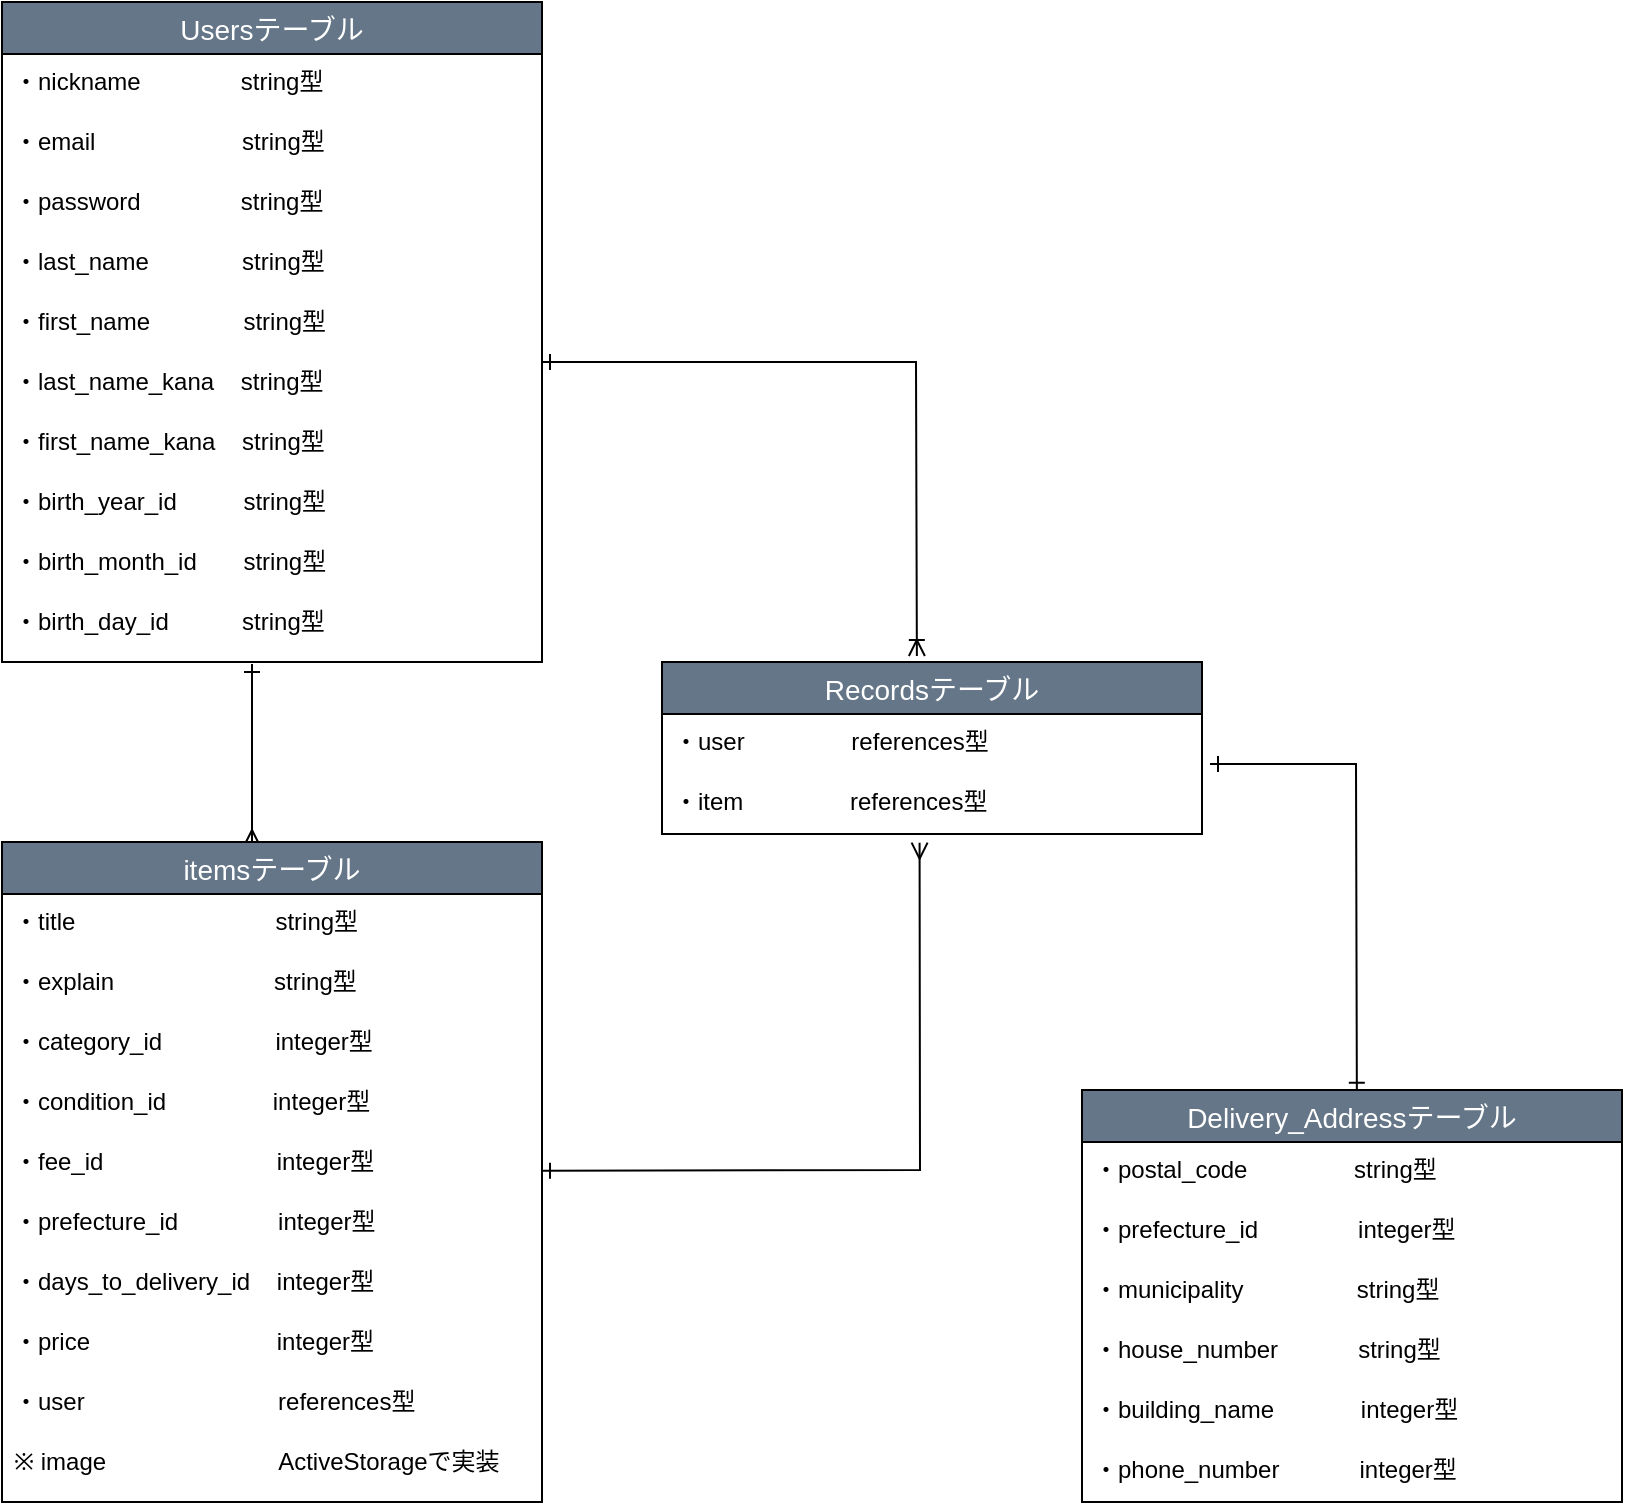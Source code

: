 <mxfile version="13.6.5">
    <diagram id="mjz8KrfB2l0ZpX_g3bW8" name="ページ1">
        <mxGraphModel dx="992" dy="777" grid="1" gridSize="10" guides="0" tooltips="1" connect="0" arrows="1" fold="1" page="1" pageScale="1" pageWidth="827" pageHeight="1169" math="0" shadow="0">
            <root>
                <mxCell id="0"/>
                <mxCell id="1" parent="0"/>
                <mxCell id="26" value="Usersテーブル" style="swimlane;fontStyle=0;childLayout=stackLayout;horizontal=1;startSize=26;horizontalStack=0;resizeParent=1;resizeParentMax=0;resizeLast=0;collapsible=1;marginBottom=0;align=center;fontSize=14;fillColor=#647687;fontColor=#ffffff;" parent="1" vertex="1">
                    <mxGeometry y="20" width="270" height="330" as="geometry">
                        <mxRectangle x="190" y="340" width="120" height="26" as="alternateBounds"/>
                    </mxGeometry>
                </mxCell>
                <mxCell id="27" value="・nickname               string型" style="text;strokeColor=none;fillColor=none;spacingLeft=4;spacingRight=4;overflow=hidden;rotatable=0;points=[[0,0.5],[1,0.5]];portConstraint=eastwest;fontSize=12;" parent="26" vertex="1">
                    <mxGeometry y="26" width="270" height="30" as="geometry"/>
                </mxCell>
                <UserObject label="・email                      string型" id="28">
                    <mxCell style="text;fillColor=none;spacingLeft=4;spacingRight=4;overflow=hidden;rotatable=0;points=[[0,0.5],[1,0.5]];portConstraint=eastwest;fontSize=12;" parent="26" vertex="1">
                        <mxGeometry y="56" width="270" height="30" as="geometry"/>
                    </mxCell>
                </UserObject>
                <mxCell id="29" value="・password               string型" style="text;fillColor=none;spacingLeft=4;spacingRight=4;overflow=hidden;rotatable=0;points=[[0,0.5],[1,0.5]];portConstraint=eastwest;fontSize=12;" parent="26" vertex="1">
                    <mxGeometry y="86" width="270" height="30" as="geometry"/>
                </mxCell>
                <mxCell id="37" value="・last_name              string型" style="text;fillColor=none;spacingLeft=4;spacingRight=4;overflow=hidden;rotatable=0;points=[[0,0.5],[1,0.5]];portConstraint=eastwest;fontSize=12;" parent="26" vertex="1">
                    <mxGeometry y="116" width="270" height="30" as="geometry"/>
                </mxCell>
                <mxCell id="39" value="・first_name              string型" style="text;fillColor=none;spacingLeft=4;spacingRight=4;overflow=hidden;rotatable=0;points=[[0,0.5],[1,0.5]];portConstraint=eastwest;fontSize=12;" parent="26" vertex="1">
                    <mxGeometry y="146" width="270" height="30" as="geometry"/>
                </mxCell>
                <mxCell id="40" value="・last_name_kana    string型" style="text;fillColor=none;spacingLeft=4;spacingRight=4;overflow=hidden;rotatable=0;points=[[0,0.5],[1,0.5]];portConstraint=eastwest;fontSize=12;" parent="26" vertex="1">
                    <mxGeometry y="176" width="270" height="30" as="geometry"/>
                </mxCell>
                <mxCell id="38" value="・first_name_kana    string型" style="text;fillColor=none;spacingLeft=4;spacingRight=4;overflow=hidden;rotatable=0;points=[[0,0.5],[1,0.5]];portConstraint=eastwest;fontSize=12;" parent="26" vertex="1">
                    <mxGeometry y="206" width="270" height="30" as="geometry"/>
                </mxCell>
                <mxCell id="41" value="・birth_year_id          string型" style="text;fillColor=none;spacingLeft=4;spacingRight=4;overflow=hidden;rotatable=0;points=[[0,0.5],[1,0.5]];portConstraint=eastwest;fontSize=12;" parent="26" vertex="1">
                    <mxGeometry y="236" width="270" height="30" as="geometry"/>
                </mxCell>
                <mxCell id="43" value="・birth_month_id       string型" style="text;fillColor=none;spacingLeft=4;spacingRight=4;overflow=hidden;rotatable=0;points=[[0,0.5],[1,0.5]];portConstraint=eastwest;fontSize=12;" parent="26" vertex="1">
                    <mxGeometry y="266" width="270" height="30" as="geometry"/>
                </mxCell>
                <mxCell id="42" value="・birth_day_id           string型" style="text;fillColor=none;spacingLeft=4;spacingRight=4;overflow=hidden;rotatable=0;points=[[0,0.5],[1,0.5]];portConstraint=eastwest;fontSize=12;" parent="26" vertex="1">
                    <mxGeometry y="296" width="270" height="34" as="geometry"/>
                </mxCell>
                <mxCell id="118" value="" style="endArrow=ERoneToMany;html=1;rounded=0;targetPerimeterSpacing=0;endSize=6;endFill=0;startArrow=ERone;startFill=0;entryX=0.472;entryY=-0.035;entryDx=0;entryDy=0;entryPerimeter=0;" parent="1" edge="1" target="111">
                    <mxGeometry relative="1" as="geometry">
                        <mxPoint x="270" y="200" as="sourcePoint"/>
                        <mxPoint x="500" y="200" as="targetPoint"/>
                        <Array as="points">
                            <mxPoint x="457" y="200"/>
                        </Array>
                    </mxGeometry>
                </mxCell>
                <mxCell id="111" value="Recordsテーブル" style="swimlane;fontStyle=0;childLayout=stackLayout;horizontal=1;startSize=26;horizontalStack=0;resizeParent=1;resizeParentMax=0;resizeLast=0;collapsible=1;marginBottom=0;align=center;fontSize=14;fillColor=#647687;fontColor=#ffffff;" parent="1" vertex="1">
                    <mxGeometry x="330" y="350" width="270" height="86" as="geometry">
                        <mxRectangle x="190" y="340" width="120" height="26" as="alternateBounds"/>
                    </mxGeometry>
                </mxCell>
                <mxCell id="112" value="・user                references型" style="text;strokeColor=none;fillColor=none;spacingLeft=4;spacingRight=4;overflow=hidden;rotatable=0;points=[[0,0.5],[1,0.5]];portConstraint=eastwest;fontSize=12;" parent="111" vertex="1">
                    <mxGeometry y="26" width="270" height="30" as="geometry"/>
                </mxCell>
                <UserObject label="・item                references型" id="113">
                    <mxCell style="text;fillColor=none;spacingLeft=4;spacingRight=4;overflow=hidden;rotatable=0;points=[[0,0.5],[1,0.5]];portConstraint=eastwest;fontSize=12;" parent="111" vertex="1">
                        <mxGeometry y="56" width="270" height="30" as="geometry"/>
                    </mxCell>
                </UserObject>
                <mxCell id="119" value="" style="endArrow=ERone;html=1;rounded=0;targetPerimeterSpacing=0;endSize=6;endFill=0;startArrow=ERmany;startFill=0;exitX=0.477;exitY=1.144;exitDx=0;exitDy=0;exitPerimeter=0;" parent="1" edge="1" source="113">
                    <mxGeometry relative="1" as="geometry">
                        <mxPoint x="370" y="604.33" as="sourcePoint"/>
                        <mxPoint x="270" y="604.33" as="targetPoint"/>
                        <Array as="points">
                            <mxPoint x="459" y="604"/>
                        </Array>
                    </mxGeometry>
                </mxCell>
                <mxCell id="121" value="" style="endArrow=ERmany;html=1;rounded=0;startArrow=ERone;startFill=0;endFill=0;entryX=0.463;entryY=0.006;entryDx=0;entryDy=0;entryPerimeter=0;exitX=0.463;exitY=0.006;exitDx=0;exitDy=0;exitPerimeter=0;" edge="1" parent="1" target="44">
                    <mxGeometry relative="1" as="geometry">
                        <mxPoint x="125" y="351" as="sourcePoint"/>
                        <mxPoint x="125" y="595" as="targetPoint"/>
                    </mxGeometry>
                </mxCell>
                <mxCell id="44" value="itemsテーブル" style="swimlane;fontStyle=0;childLayout=stackLayout;horizontal=1;startSize=26;horizontalStack=0;resizeParent=1;resizeParentMax=0;resizeLast=0;collapsible=1;marginBottom=0;align=center;fontSize=14;fillColor=#647687;fontColor=#ffffff;" parent="1" vertex="1">
                    <mxGeometry y="440" width="270" height="330" as="geometry">
                        <mxRectangle x="190" y="340" width="120" height="26" as="alternateBounds"/>
                    </mxGeometry>
                </mxCell>
                <mxCell id="45" value="・title                              string型" style="text;strokeColor=none;fillColor=none;spacingLeft=4;spacingRight=4;overflow=hidden;rotatable=0;points=[[0,0.5],[1,0.5]];portConstraint=eastwest;fontSize=12;" parent="44" vertex="1">
                    <mxGeometry y="26" width="270" height="30" as="geometry"/>
                </mxCell>
                <UserObject label="・explain                        string型" id="46">
                    <mxCell style="text;fillColor=none;spacingLeft=4;spacingRight=4;overflow=hidden;rotatable=0;points=[[0,0.5],[1,0.5]];portConstraint=eastwest;fontSize=12;" parent="44" vertex="1">
                        <mxGeometry y="56" width="270" height="30" as="geometry"/>
                    </mxCell>
                </UserObject>
                <mxCell id="52" value="・category_id                 integer型" style="text;fillColor=none;spacingLeft=4;spacingRight=4;overflow=hidden;rotatable=0;points=[[0,0.5],[1,0.5]];portConstraint=eastwest;fontSize=12;" parent="44" vertex="1">
                    <mxGeometry y="86" width="270" height="30" as="geometry"/>
                </mxCell>
                <mxCell id="47" value="・condition_id                integer型" style="text;fillColor=none;spacingLeft=4;spacingRight=4;overflow=hidden;rotatable=0;points=[[0,0.5],[1,0.5]];portConstraint=eastwest;fontSize=12;" parent="44" vertex="1">
                    <mxGeometry y="116" width="270" height="30" as="geometry"/>
                </mxCell>
                <mxCell id="48" value="・fee_id                          integer型" style="text;fillColor=none;spacingLeft=4;spacingRight=4;overflow=hidden;rotatable=0;points=[[0,0.5],[1,0.5]];portConstraint=eastwest;fontSize=12;" parent="44" vertex="1">
                    <mxGeometry y="146" width="270" height="30" as="geometry"/>
                </mxCell>
                <mxCell id="49" value="・prefecture_id               integer型" style="text;fillColor=none;spacingLeft=4;spacingRight=4;overflow=hidden;rotatable=0;points=[[0,0.5],[1,0.5]];portConstraint=eastwest;fontSize=12;" parent="44" vertex="1">
                    <mxGeometry y="176" width="270" height="30" as="geometry"/>
                </mxCell>
                <mxCell id="50" value="・days_to_delivery_id    integer型" style="text;fillColor=none;spacingLeft=4;spacingRight=4;overflow=hidden;rotatable=0;points=[[0,0.5],[1,0.5]];portConstraint=eastwest;fontSize=12;" parent="44" vertex="1">
                    <mxGeometry y="206" width="270" height="30" as="geometry"/>
                </mxCell>
                <mxCell id="51" value="・price                            integer型" style="text;fillColor=none;spacingLeft=4;spacingRight=4;overflow=hidden;rotatable=0;points=[[0,0.5],[1,0.5]];portConstraint=eastwest;fontSize=12;" parent="44" vertex="1">
                    <mxGeometry y="236" width="270" height="30" as="geometry"/>
                </mxCell>
                <mxCell id="54" value="・user                             references型" style="text;fillColor=none;spacingLeft=4;spacingRight=4;overflow=hidden;rotatable=0;points=[[0,0.5],[1,0.5]];portConstraint=eastwest;fontSize=12;" parent="44" vertex="1">
                    <mxGeometry y="266" width="270" height="30" as="geometry"/>
                </mxCell>
                <mxCell id="53" value="※ image                          ActiveStorageで実装" style="text;fillColor=none;spacingLeft=4;spacingRight=4;overflow=hidden;rotatable=0;points=[[0,0.5],[1,0.5]];portConstraint=eastwest;fontSize=12;align=left;" parent="44" vertex="1">
                    <mxGeometry y="296" width="270" height="34" as="geometry"/>
                </mxCell>
                <mxCell id="122" value="" style="endArrow=ERone;html=1;rounded=0;startArrow=ERone;startFill=0;endFill=0;entryX=0.463;entryY=0.006;entryDx=0;entryDy=0;entryPerimeter=0;exitX=0.509;exitY=0.002;exitDx=0;exitDy=0;exitPerimeter=0;" edge="1" parent="1" source="55">
                    <mxGeometry relative="1" as="geometry">
                        <mxPoint x="721.3" y="400.394" as="sourcePoint"/>
                        <mxPoint x="604.01" y="400.98" as="targetPoint"/>
                        <Array as="points">
                            <mxPoint x="677" y="401"/>
                        </Array>
                    </mxGeometry>
                </mxCell>
                <mxCell id="55" value="Delivery_Addressテーブル" style="swimlane;fontStyle=0;childLayout=stackLayout;horizontal=1;startSize=26;horizontalStack=0;resizeParent=1;resizeParentMax=0;resizeLast=0;collapsible=1;marginBottom=0;align=center;fontSize=14;fillColor=#647687;fontColor=#ffffff;" parent="1" vertex="1">
                    <mxGeometry x="540" y="564" width="270" height="206" as="geometry">
                        <mxRectangle x="190" y="340" width="120" height="26" as="alternateBounds"/>
                    </mxGeometry>
                </mxCell>
                <mxCell id="56" value="・postal_code                string型" style="text;strokeColor=none;fillColor=none;spacingLeft=4;spacingRight=4;overflow=hidden;rotatable=0;points=[[0,0.5],[1,0.5]];portConstraint=eastwest;fontSize=12;" parent="55" vertex="1">
                    <mxGeometry y="26" width="270" height="30" as="geometry"/>
                </mxCell>
                <UserObject label="・prefecture_id               integer型" id="57">
                    <mxCell style="text;fillColor=none;spacingLeft=4;spacingRight=4;overflow=hidden;rotatable=0;points=[[0,0.5],[1,0.5]];portConstraint=eastwest;fontSize=12;" parent="55" vertex="1">
                        <mxGeometry y="56" width="270" height="30" as="geometry"/>
                    </mxCell>
                </UserObject>
                <mxCell id="58" value="・municipality                 string型" style="text;fillColor=none;spacingLeft=4;spacingRight=4;overflow=hidden;rotatable=0;points=[[0,0.5],[1,0.5]];portConstraint=eastwest;fontSize=12;" parent="55" vertex="1">
                    <mxGeometry y="86" width="270" height="30" as="geometry"/>
                </mxCell>
                <mxCell id="59" value="・house_number            string型" style="text;fillColor=none;spacingLeft=4;spacingRight=4;overflow=hidden;rotatable=0;points=[[0,0.5],[1,0.5]];portConstraint=eastwest;fontSize=12;" parent="55" vertex="1">
                    <mxGeometry y="116" width="270" height="30" as="geometry"/>
                </mxCell>
                <mxCell id="60" value="・building_name             integer型" style="text;fillColor=none;spacingLeft=4;spacingRight=4;overflow=hidden;rotatable=0;points=[[0,0.5],[1,0.5]];portConstraint=eastwest;fontSize=12;" parent="55" vertex="1">
                    <mxGeometry y="146" width="270" height="30" as="geometry"/>
                </mxCell>
                <mxCell id="61" value="・phone_number            integer型" style="text;fillColor=none;spacingLeft=4;spacingRight=4;overflow=hidden;rotatable=0;points=[[0,0.5],[1,0.5]];portConstraint=eastwest;fontSize=12;" parent="55" vertex="1">
                    <mxGeometry y="176" width="270" height="30" as="geometry"/>
                </mxCell>
            </root>
        </mxGraphModel>
    </diagram>
</mxfile>